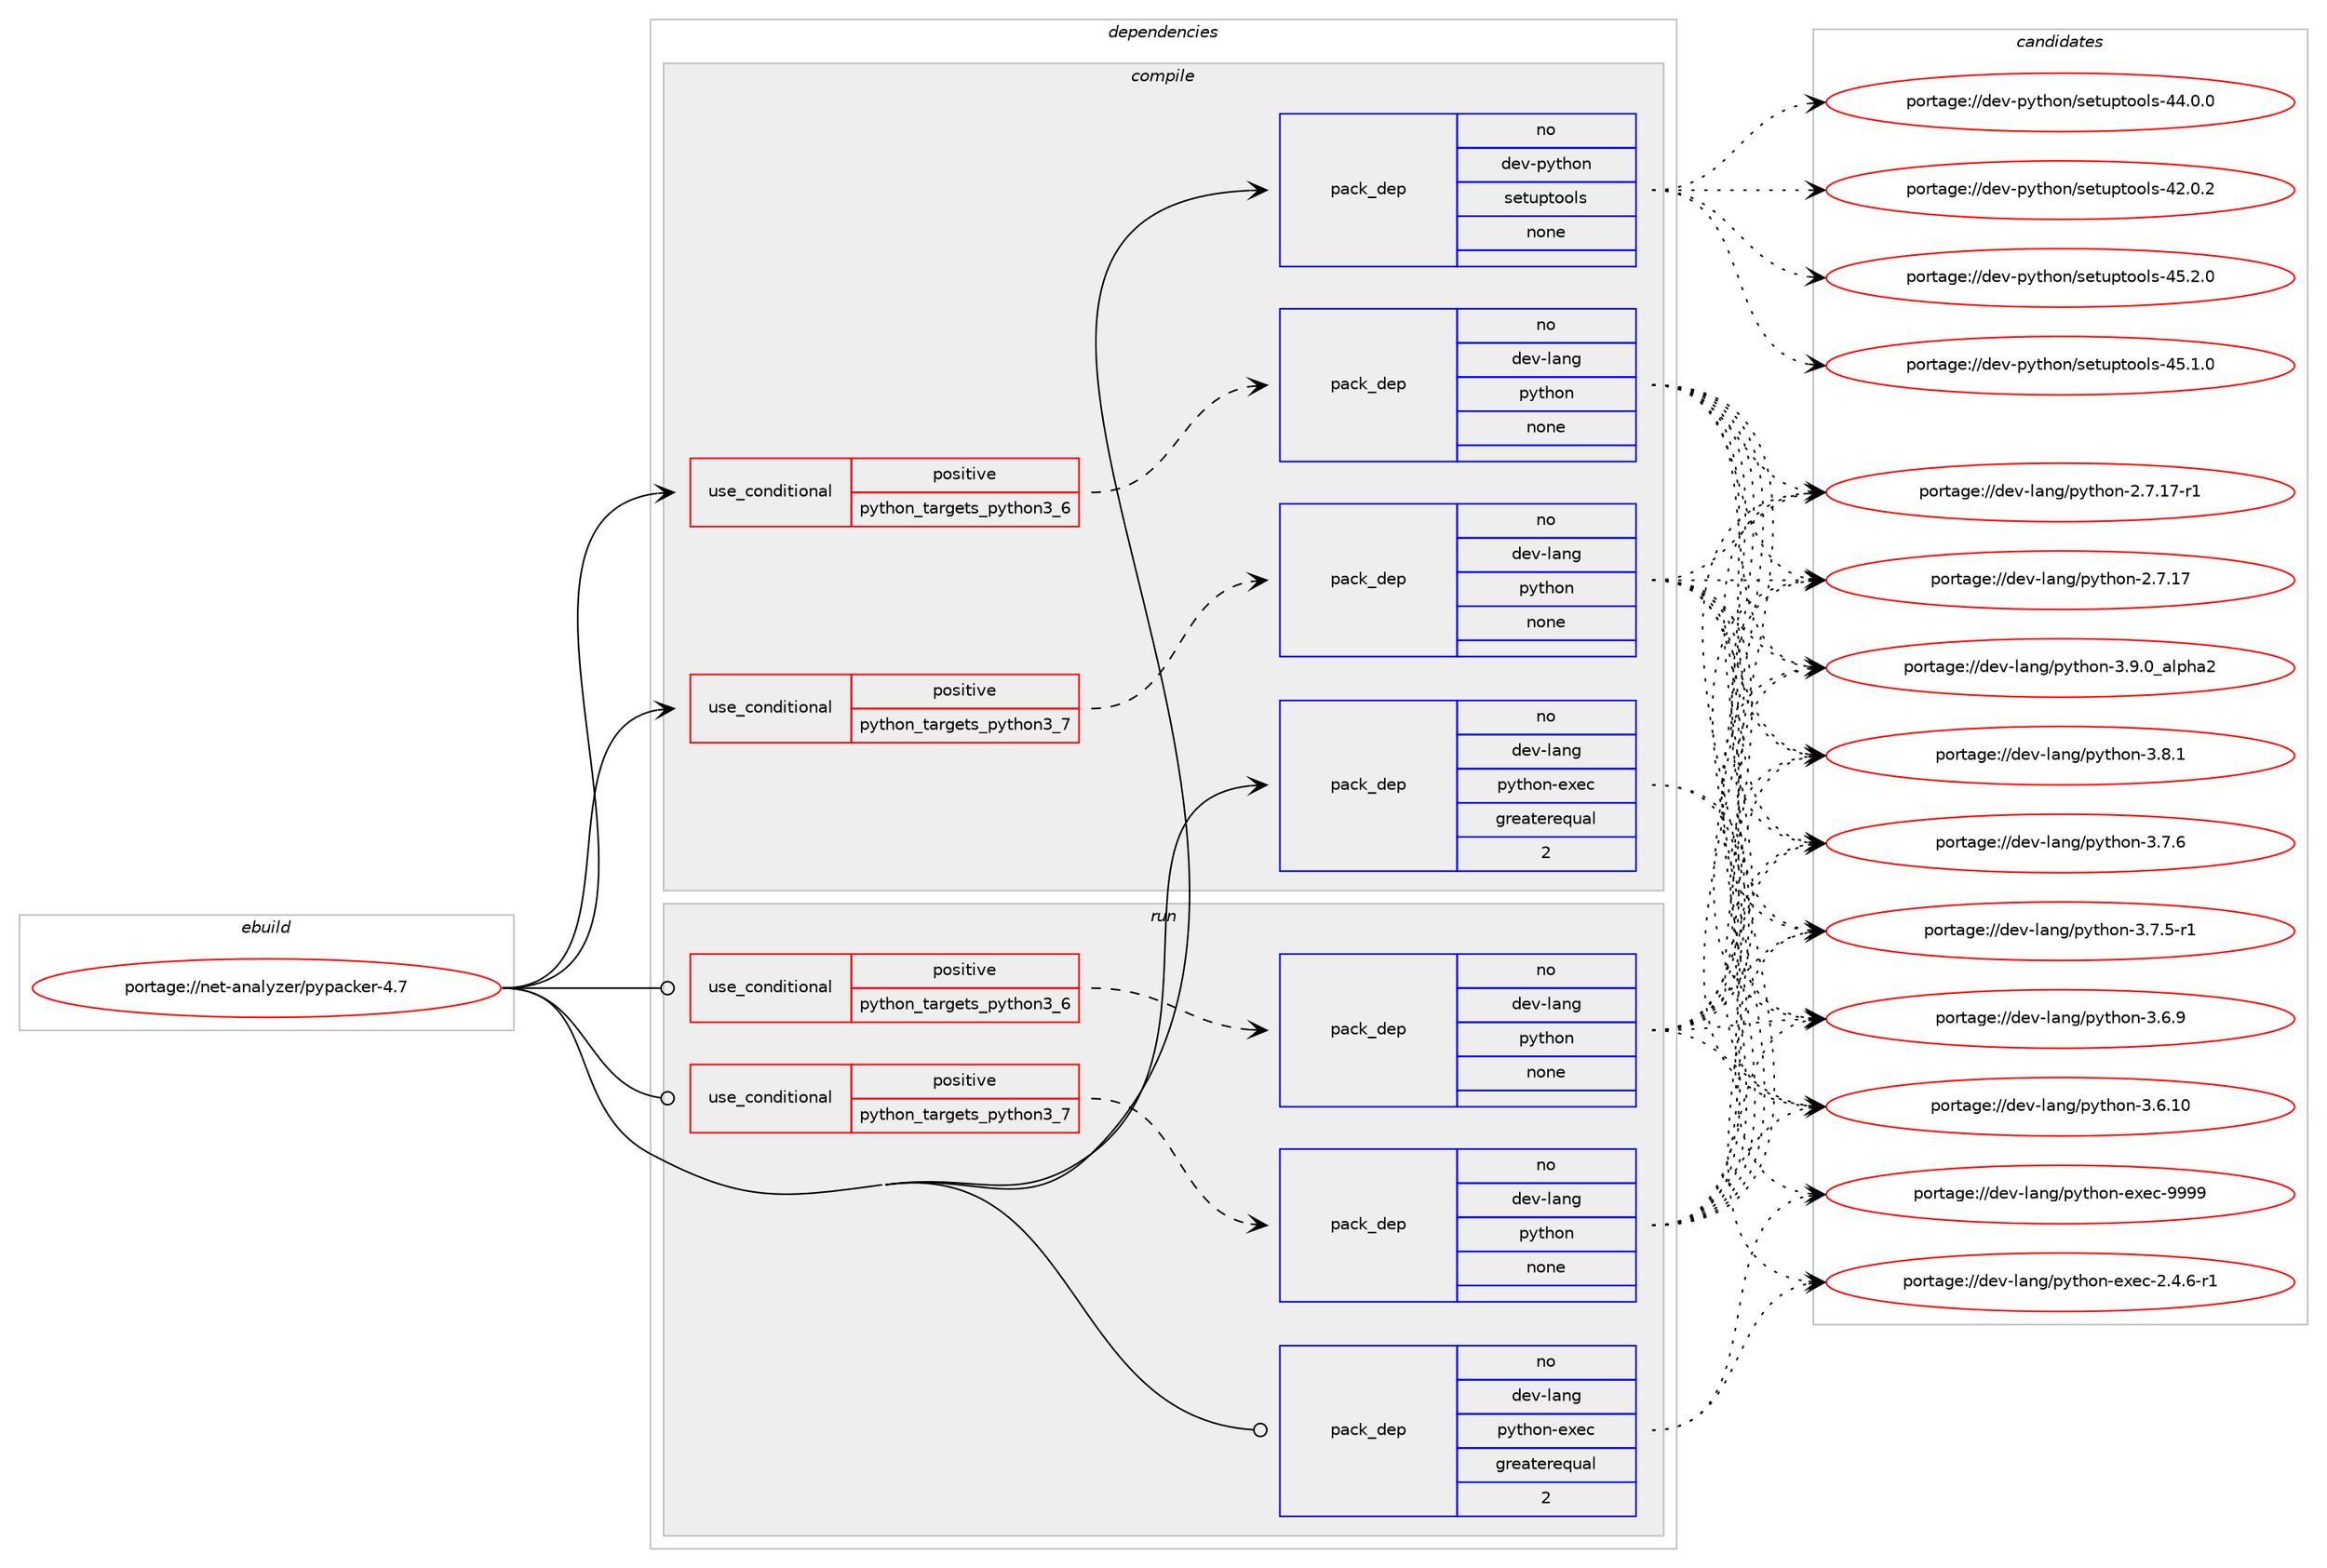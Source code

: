 digraph prolog {

# *************
# Graph options
# *************

newrank=true;
concentrate=true;
compound=true;
graph [rankdir=LR,fontname=Helvetica,fontsize=10,ranksep=1.5];#, ranksep=2.5, nodesep=0.2];
edge  [arrowhead=vee];
node  [fontname=Helvetica,fontsize=10];

# **********
# The ebuild
# **********

subgraph cluster_leftcol {
color=gray;
rank=same;
label=<<i>ebuild</i>>;
id [label="portage://net-analyzer/pypacker-4.7", color=red, width=4, href="../net-analyzer/pypacker-4.7.svg"];
}

# ****************
# The dependencies
# ****************

subgraph cluster_midcol {
color=gray;
label=<<i>dependencies</i>>;
subgraph cluster_compile {
fillcolor="#eeeeee";
style=filled;
label=<<i>compile</i>>;
subgraph cond34025 {
dependency151916 [label=<<TABLE BORDER="0" CELLBORDER="1" CELLSPACING="0" CELLPADDING="4"><TR><TD ROWSPAN="3" CELLPADDING="10">use_conditional</TD></TR><TR><TD>positive</TD></TR><TR><TD>python_targets_python3_6</TD></TR></TABLE>>, shape=none, color=red];
subgraph pack115400 {
dependency151917 [label=<<TABLE BORDER="0" CELLBORDER="1" CELLSPACING="0" CELLPADDING="4" WIDTH="220"><TR><TD ROWSPAN="6" CELLPADDING="30">pack_dep</TD></TR><TR><TD WIDTH="110">no</TD></TR><TR><TD>dev-lang</TD></TR><TR><TD>python</TD></TR><TR><TD>none</TD></TR><TR><TD></TD></TR></TABLE>>, shape=none, color=blue];
}
dependency151916:e -> dependency151917:w [weight=20,style="dashed",arrowhead="vee"];
}
id:e -> dependency151916:w [weight=20,style="solid",arrowhead="vee"];
subgraph cond34026 {
dependency151918 [label=<<TABLE BORDER="0" CELLBORDER="1" CELLSPACING="0" CELLPADDING="4"><TR><TD ROWSPAN="3" CELLPADDING="10">use_conditional</TD></TR><TR><TD>positive</TD></TR><TR><TD>python_targets_python3_7</TD></TR></TABLE>>, shape=none, color=red];
subgraph pack115401 {
dependency151919 [label=<<TABLE BORDER="0" CELLBORDER="1" CELLSPACING="0" CELLPADDING="4" WIDTH="220"><TR><TD ROWSPAN="6" CELLPADDING="30">pack_dep</TD></TR><TR><TD WIDTH="110">no</TD></TR><TR><TD>dev-lang</TD></TR><TR><TD>python</TD></TR><TR><TD>none</TD></TR><TR><TD></TD></TR></TABLE>>, shape=none, color=blue];
}
dependency151918:e -> dependency151919:w [weight=20,style="dashed",arrowhead="vee"];
}
id:e -> dependency151918:w [weight=20,style="solid",arrowhead="vee"];
subgraph pack115402 {
dependency151920 [label=<<TABLE BORDER="0" CELLBORDER="1" CELLSPACING="0" CELLPADDING="4" WIDTH="220"><TR><TD ROWSPAN="6" CELLPADDING="30">pack_dep</TD></TR><TR><TD WIDTH="110">no</TD></TR><TR><TD>dev-lang</TD></TR><TR><TD>python-exec</TD></TR><TR><TD>greaterequal</TD></TR><TR><TD>2</TD></TR></TABLE>>, shape=none, color=blue];
}
id:e -> dependency151920:w [weight=20,style="solid",arrowhead="vee"];
subgraph pack115403 {
dependency151921 [label=<<TABLE BORDER="0" CELLBORDER="1" CELLSPACING="0" CELLPADDING="4" WIDTH="220"><TR><TD ROWSPAN="6" CELLPADDING="30">pack_dep</TD></TR><TR><TD WIDTH="110">no</TD></TR><TR><TD>dev-python</TD></TR><TR><TD>setuptools</TD></TR><TR><TD>none</TD></TR><TR><TD></TD></TR></TABLE>>, shape=none, color=blue];
}
id:e -> dependency151921:w [weight=20,style="solid",arrowhead="vee"];
}
subgraph cluster_compileandrun {
fillcolor="#eeeeee";
style=filled;
label=<<i>compile and run</i>>;
}
subgraph cluster_run {
fillcolor="#eeeeee";
style=filled;
label=<<i>run</i>>;
subgraph cond34027 {
dependency151922 [label=<<TABLE BORDER="0" CELLBORDER="1" CELLSPACING="0" CELLPADDING="4"><TR><TD ROWSPAN="3" CELLPADDING="10">use_conditional</TD></TR><TR><TD>positive</TD></TR><TR><TD>python_targets_python3_6</TD></TR></TABLE>>, shape=none, color=red];
subgraph pack115404 {
dependency151923 [label=<<TABLE BORDER="0" CELLBORDER="1" CELLSPACING="0" CELLPADDING="4" WIDTH="220"><TR><TD ROWSPAN="6" CELLPADDING="30">pack_dep</TD></TR><TR><TD WIDTH="110">no</TD></TR><TR><TD>dev-lang</TD></TR><TR><TD>python</TD></TR><TR><TD>none</TD></TR><TR><TD></TD></TR></TABLE>>, shape=none, color=blue];
}
dependency151922:e -> dependency151923:w [weight=20,style="dashed",arrowhead="vee"];
}
id:e -> dependency151922:w [weight=20,style="solid",arrowhead="odot"];
subgraph cond34028 {
dependency151924 [label=<<TABLE BORDER="0" CELLBORDER="1" CELLSPACING="0" CELLPADDING="4"><TR><TD ROWSPAN="3" CELLPADDING="10">use_conditional</TD></TR><TR><TD>positive</TD></TR><TR><TD>python_targets_python3_7</TD></TR></TABLE>>, shape=none, color=red];
subgraph pack115405 {
dependency151925 [label=<<TABLE BORDER="0" CELLBORDER="1" CELLSPACING="0" CELLPADDING="4" WIDTH="220"><TR><TD ROWSPAN="6" CELLPADDING="30">pack_dep</TD></TR><TR><TD WIDTH="110">no</TD></TR><TR><TD>dev-lang</TD></TR><TR><TD>python</TD></TR><TR><TD>none</TD></TR><TR><TD></TD></TR></TABLE>>, shape=none, color=blue];
}
dependency151924:e -> dependency151925:w [weight=20,style="dashed",arrowhead="vee"];
}
id:e -> dependency151924:w [weight=20,style="solid",arrowhead="odot"];
subgraph pack115406 {
dependency151926 [label=<<TABLE BORDER="0" CELLBORDER="1" CELLSPACING="0" CELLPADDING="4" WIDTH="220"><TR><TD ROWSPAN="6" CELLPADDING="30">pack_dep</TD></TR><TR><TD WIDTH="110">no</TD></TR><TR><TD>dev-lang</TD></TR><TR><TD>python-exec</TD></TR><TR><TD>greaterequal</TD></TR><TR><TD>2</TD></TR></TABLE>>, shape=none, color=blue];
}
id:e -> dependency151926:w [weight=20,style="solid",arrowhead="odot"];
}
}

# **************
# The candidates
# **************

subgraph cluster_choices {
rank=same;
color=gray;
label=<<i>candidates</i>>;

subgraph choice115400 {
color=black;
nodesep=1;
choice10010111845108971101034711212111610411111045514657464895971081121049750 [label="portage://dev-lang/python-3.9.0_alpha2", color=red, width=4,href="../dev-lang/python-3.9.0_alpha2.svg"];
choice100101118451089711010347112121116104111110455146564649 [label="portage://dev-lang/python-3.8.1", color=red, width=4,href="../dev-lang/python-3.8.1.svg"];
choice100101118451089711010347112121116104111110455146554654 [label="portage://dev-lang/python-3.7.6", color=red, width=4,href="../dev-lang/python-3.7.6.svg"];
choice1001011184510897110103471121211161041111104551465546534511449 [label="portage://dev-lang/python-3.7.5-r1", color=red, width=4,href="../dev-lang/python-3.7.5-r1.svg"];
choice100101118451089711010347112121116104111110455146544657 [label="portage://dev-lang/python-3.6.9", color=red, width=4,href="../dev-lang/python-3.6.9.svg"];
choice10010111845108971101034711212111610411111045514654464948 [label="portage://dev-lang/python-3.6.10", color=red, width=4,href="../dev-lang/python-3.6.10.svg"];
choice100101118451089711010347112121116104111110455046554649554511449 [label="portage://dev-lang/python-2.7.17-r1", color=red, width=4,href="../dev-lang/python-2.7.17-r1.svg"];
choice10010111845108971101034711212111610411111045504655464955 [label="portage://dev-lang/python-2.7.17", color=red, width=4,href="../dev-lang/python-2.7.17.svg"];
dependency151917:e -> choice10010111845108971101034711212111610411111045514657464895971081121049750:w [style=dotted,weight="100"];
dependency151917:e -> choice100101118451089711010347112121116104111110455146564649:w [style=dotted,weight="100"];
dependency151917:e -> choice100101118451089711010347112121116104111110455146554654:w [style=dotted,weight="100"];
dependency151917:e -> choice1001011184510897110103471121211161041111104551465546534511449:w [style=dotted,weight="100"];
dependency151917:e -> choice100101118451089711010347112121116104111110455146544657:w [style=dotted,weight="100"];
dependency151917:e -> choice10010111845108971101034711212111610411111045514654464948:w [style=dotted,weight="100"];
dependency151917:e -> choice100101118451089711010347112121116104111110455046554649554511449:w [style=dotted,weight="100"];
dependency151917:e -> choice10010111845108971101034711212111610411111045504655464955:w [style=dotted,weight="100"];
}
subgraph choice115401 {
color=black;
nodesep=1;
choice10010111845108971101034711212111610411111045514657464895971081121049750 [label="portage://dev-lang/python-3.9.0_alpha2", color=red, width=4,href="../dev-lang/python-3.9.0_alpha2.svg"];
choice100101118451089711010347112121116104111110455146564649 [label="portage://dev-lang/python-3.8.1", color=red, width=4,href="../dev-lang/python-3.8.1.svg"];
choice100101118451089711010347112121116104111110455146554654 [label="portage://dev-lang/python-3.7.6", color=red, width=4,href="../dev-lang/python-3.7.6.svg"];
choice1001011184510897110103471121211161041111104551465546534511449 [label="portage://dev-lang/python-3.7.5-r1", color=red, width=4,href="../dev-lang/python-3.7.5-r1.svg"];
choice100101118451089711010347112121116104111110455146544657 [label="portage://dev-lang/python-3.6.9", color=red, width=4,href="../dev-lang/python-3.6.9.svg"];
choice10010111845108971101034711212111610411111045514654464948 [label="portage://dev-lang/python-3.6.10", color=red, width=4,href="../dev-lang/python-3.6.10.svg"];
choice100101118451089711010347112121116104111110455046554649554511449 [label="portage://dev-lang/python-2.7.17-r1", color=red, width=4,href="../dev-lang/python-2.7.17-r1.svg"];
choice10010111845108971101034711212111610411111045504655464955 [label="portage://dev-lang/python-2.7.17", color=red, width=4,href="../dev-lang/python-2.7.17.svg"];
dependency151919:e -> choice10010111845108971101034711212111610411111045514657464895971081121049750:w [style=dotted,weight="100"];
dependency151919:e -> choice100101118451089711010347112121116104111110455146564649:w [style=dotted,weight="100"];
dependency151919:e -> choice100101118451089711010347112121116104111110455146554654:w [style=dotted,weight="100"];
dependency151919:e -> choice1001011184510897110103471121211161041111104551465546534511449:w [style=dotted,weight="100"];
dependency151919:e -> choice100101118451089711010347112121116104111110455146544657:w [style=dotted,weight="100"];
dependency151919:e -> choice10010111845108971101034711212111610411111045514654464948:w [style=dotted,weight="100"];
dependency151919:e -> choice100101118451089711010347112121116104111110455046554649554511449:w [style=dotted,weight="100"];
dependency151919:e -> choice10010111845108971101034711212111610411111045504655464955:w [style=dotted,weight="100"];
}
subgraph choice115402 {
color=black;
nodesep=1;
choice10010111845108971101034711212111610411111045101120101994557575757 [label="portage://dev-lang/python-exec-9999", color=red, width=4,href="../dev-lang/python-exec-9999.svg"];
choice10010111845108971101034711212111610411111045101120101994550465246544511449 [label="portage://dev-lang/python-exec-2.4.6-r1", color=red, width=4,href="../dev-lang/python-exec-2.4.6-r1.svg"];
dependency151920:e -> choice10010111845108971101034711212111610411111045101120101994557575757:w [style=dotted,weight="100"];
dependency151920:e -> choice10010111845108971101034711212111610411111045101120101994550465246544511449:w [style=dotted,weight="100"];
}
subgraph choice115403 {
color=black;
nodesep=1;
choice100101118451121211161041111104711510111611711211611111110811545525346504648 [label="portage://dev-python/setuptools-45.2.0", color=red, width=4,href="../dev-python/setuptools-45.2.0.svg"];
choice100101118451121211161041111104711510111611711211611111110811545525346494648 [label="portage://dev-python/setuptools-45.1.0", color=red, width=4,href="../dev-python/setuptools-45.1.0.svg"];
choice100101118451121211161041111104711510111611711211611111110811545525246484648 [label="portage://dev-python/setuptools-44.0.0", color=red, width=4,href="../dev-python/setuptools-44.0.0.svg"];
choice100101118451121211161041111104711510111611711211611111110811545525046484650 [label="portage://dev-python/setuptools-42.0.2", color=red, width=4,href="../dev-python/setuptools-42.0.2.svg"];
dependency151921:e -> choice100101118451121211161041111104711510111611711211611111110811545525346504648:w [style=dotted,weight="100"];
dependency151921:e -> choice100101118451121211161041111104711510111611711211611111110811545525346494648:w [style=dotted,weight="100"];
dependency151921:e -> choice100101118451121211161041111104711510111611711211611111110811545525246484648:w [style=dotted,weight="100"];
dependency151921:e -> choice100101118451121211161041111104711510111611711211611111110811545525046484650:w [style=dotted,weight="100"];
}
subgraph choice115404 {
color=black;
nodesep=1;
choice10010111845108971101034711212111610411111045514657464895971081121049750 [label="portage://dev-lang/python-3.9.0_alpha2", color=red, width=4,href="../dev-lang/python-3.9.0_alpha2.svg"];
choice100101118451089711010347112121116104111110455146564649 [label="portage://dev-lang/python-3.8.1", color=red, width=4,href="../dev-lang/python-3.8.1.svg"];
choice100101118451089711010347112121116104111110455146554654 [label="portage://dev-lang/python-3.7.6", color=red, width=4,href="../dev-lang/python-3.7.6.svg"];
choice1001011184510897110103471121211161041111104551465546534511449 [label="portage://dev-lang/python-3.7.5-r1", color=red, width=4,href="../dev-lang/python-3.7.5-r1.svg"];
choice100101118451089711010347112121116104111110455146544657 [label="portage://dev-lang/python-3.6.9", color=red, width=4,href="../dev-lang/python-3.6.9.svg"];
choice10010111845108971101034711212111610411111045514654464948 [label="portage://dev-lang/python-3.6.10", color=red, width=4,href="../dev-lang/python-3.6.10.svg"];
choice100101118451089711010347112121116104111110455046554649554511449 [label="portage://dev-lang/python-2.7.17-r1", color=red, width=4,href="../dev-lang/python-2.7.17-r1.svg"];
choice10010111845108971101034711212111610411111045504655464955 [label="portage://dev-lang/python-2.7.17", color=red, width=4,href="../dev-lang/python-2.7.17.svg"];
dependency151923:e -> choice10010111845108971101034711212111610411111045514657464895971081121049750:w [style=dotted,weight="100"];
dependency151923:e -> choice100101118451089711010347112121116104111110455146564649:w [style=dotted,weight="100"];
dependency151923:e -> choice100101118451089711010347112121116104111110455146554654:w [style=dotted,weight="100"];
dependency151923:e -> choice1001011184510897110103471121211161041111104551465546534511449:w [style=dotted,weight="100"];
dependency151923:e -> choice100101118451089711010347112121116104111110455146544657:w [style=dotted,weight="100"];
dependency151923:e -> choice10010111845108971101034711212111610411111045514654464948:w [style=dotted,weight="100"];
dependency151923:e -> choice100101118451089711010347112121116104111110455046554649554511449:w [style=dotted,weight="100"];
dependency151923:e -> choice10010111845108971101034711212111610411111045504655464955:w [style=dotted,weight="100"];
}
subgraph choice115405 {
color=black;
nodesep=1;
choice10010111845108971101034711212111610411111045514657464895971081121049750 [label="portage://dev-lang/python-3.9.0_alpha2", color=red, width=4,href="../dev-lang/python-3.9.0_alpha2.svg"];
choice100101118451089711010347112121116104111110455146564649 [label="portage://dev-lang/python-3.8.1", color=red, width=4,href="../dev-lang/python-3.8.1.svg"];
choice100101118451089711010347112121116104111110455146554654 [label="portage://dev-lang/python-3.7.6", color=red, width=4,href="../dev-lang/python-3.7.6.svg"];
choice1001011184510897110103471121211161041111104551465546534511449 [label="portage://dev-lang/python-3.7.5-r1", color=red, width=4,href="../dev-lang/python-3.7.5-r1.svg"];
choice100101118451089711010347112121116104111110455146544657 [label="portage://dev-lang/python-3.6.9", color=red, width=4,href="../dev-lang/python-3.6.9.svg"];
choice10010111845108971101034711212111610411111045514654464948 [label="portage://dev-lang/python-3.6.10", color=red, width=4,href="../dev-lang/python-3.6.10.svg"];
choice100101118451089711010347112121116104111110455046554649554511449 [label="portage://dev-lang/python-2.7.17-r1", color=red, width=4,href="../dev-lang/python-2.7.17-r1.svg"];
choice10010111845108971101034711212111610411111045504655464955 [label="portage://dev-lang/python-2.7.17", color=red, width=4,href="../dev-lang/python-2.7.17.svg"];
dependency151925:e -> choice10010111845108971101034711212111610411111045514657464895971081121049750:w [style=dotted,weight="100"];
dependency151925:e -> choice100101118451089711010347112121116104111110455146564649:w [style=dotted,weight="100"];
dependency151925:e -> choice100101118451089711010347112121116104111110455146554654:w [style=dotted,weight="100"];
dependency151925:e -> choice1001011184510897110103471121211161041111104551465546534511449:w [style=dotted,weight="100"];
dependency151925:e -> choice100101118451089711010347112121116104111110455146544657:w [style=dotted,weight="100"];
dependency151925:e -> choice10010111845108971101034711212111610411111045514654464948:w [style=dotted,weight="100"];
dependency151925:e -> choice100101118451089711010347112121116104111110455046554649554511449:w [style=dotted,weight="100"];
dependency151925:e -> choice10010111845108971101034711212111610411111045504655464955:w [style=dotted,weight="100"];
}
subgraph choice115406 {
color=black;
nodesep=1;
choice10010111845108971101034711212111610411111045101120101994557575757 [label="portage://dev-lang/python-exec-9999", color=red, width=4,href="../dev-lang/python-exec-9999.svg"];
choice10010111845108971101034711212111610411111045101120101994550465246544511449 [label="portage://dev-lang/python-exec-2.4.6-r1", color=red, width=4,href="../dev-lang/python-exec-2.4.6-r1.svg"];
dependency151926:e -> choice10010111845108971101034711212111610411111045101120101994557575757:w [style=dotted,weight="100"];
dependency151926:e -> choice10010111845108971101034711212111610411111045101120101994550465246544511449:w [style=dotted,weight="100"];
}
}

}
